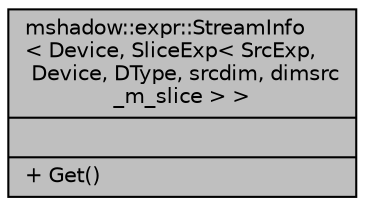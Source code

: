 digraph "mshadow::expr::StreamInfo&lt; Device, SliceExp&lt; SrcExp, Device, DType, srcdim, dimsrc_m_slice &gt; &gt;"
{
 // LATEX_PDF_SIZE
  edge [fontname="Helvetica",fontsize="10",labelfontname="Helvetica",labelfontsize="10"];
  node [fontname="Helvetica",fontsize="10",shape=record];
  Node1 [label="{mshadow::expr::StreamInfo\l\< Device, SliceExp\< SrcExp,\l Device, DType, srcdim, dimsrc\l_m_slice \> \>\n||+ Get()\l}",height=0.2,width=0.4,color="black", fillcolor="grey75", style="filled", fontcolor="black",tooltip=" "];
}
